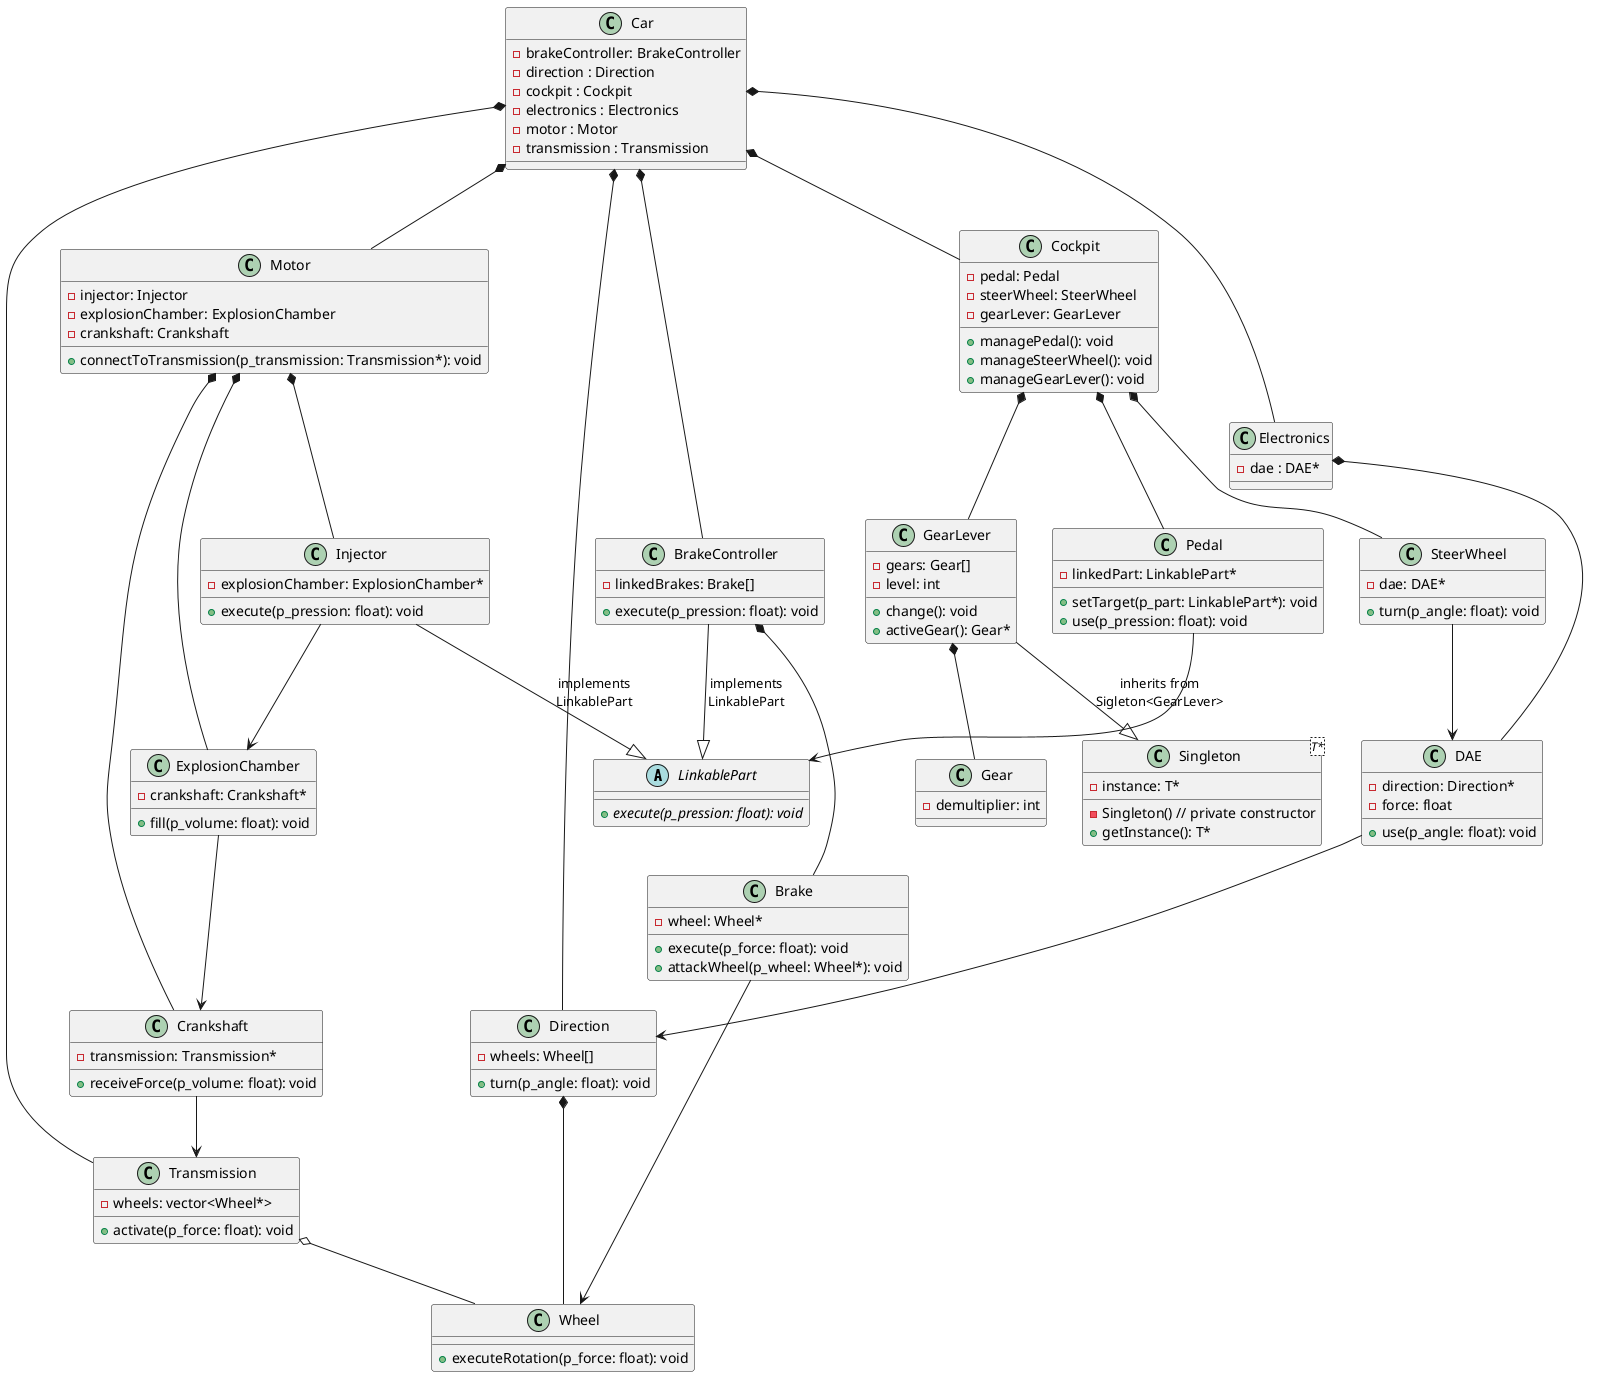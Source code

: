 @startuml Subject

abstract class LinkablePart {
    + {abstract} execute(p_pression: float): void
}
class Wheel {
    + executeRotation(p_force: float): void
}
class Gear {
    - demultiplier: int
}

class "Singleton<T*>" as Singleton{
    - instance: T*
    - Singleton() // private constructor
    + getInstance(): T*
}


class GearLever{
    - gears: Gear[]
    - level: int
    + change(): void
    + activeGear(): Gear*
}

class Transmission {
    -wheels: vector<Wheel*>
    +activate(p_force: float): void
}

class Crankshaft {
    - transmission: Transmission*
    + receiveForce(p_volume: float): void
}

class ExplosionChamber{
    - crankshaft: Crankshaft*
    + fill(p_volume: float): void
}

class Injector {
    - explosionChamber: ExplosionChamber*
    + execute(p_pression: float): void
}

class Motor {
    - injector: Injector
    - explosionChamber: ExplosionChamber
    - crankshaft: Crankshaft
    + connectToTransmission(p_transmission: Transmission*): void
}

class Pedal {
    - linkedPart: LinkablePart*
    + setTarget(p_part: LinkablePart*): void
    + use(p_pression: float): void
}

class Direction{
    - wheels: Wheel[]
    + turn(p_angle: float): void
}

class DAE {
    - direction: Direction*
    - force: float
    + use(p_angle: float): void 
}

class SteerWheel{
    - dae: DAE*
    + turn(p_angle: float): void
}

class Brake {
    - wheel: Wheel*
    + execute(p_force: float): void
    + attackWheel(p_wheel: Wheel*): void
}

class BrakeController{
    - linkedBrakes: Brake[]
    + execute(p_pression: float): void
}

class Cockpit {
    - pedal: Pedal
    - steerWheel: SteerWheel
    - gearLever: GearLever
    + managePedal(): void
    + manageSteerWheel(): void
    + manageGearLever(): void
}

class Electronics {
    - dae : DAE*
}

class Car {
    - brakeController: BrakeController
    - direction : Direction
    - cockpit : Cockpit
    - electronics : Electronics
    - motor : Motor
    - transmission : Transmission
}

/' Inheritance and Implementation '/
GearLever --|> Singleton: inherits from\nSigleton<GearLever>
Injector--|> LinkablePart: implements\nLinkablePart
BrakeController --|> LinkablePart: implements\nLinkablePart


/' Composition and Aggregation '/
Car *-- BrakeController
Car *-- Direction
Car *-- Transmission
Car *-- Motor
Car *-- Electronics
Car *-- Cockpit

Motor *-- Injector
Motor *-- ExplosionChamber
Motor *-- Crankshaft


Cockpit *-- Pedal
Cockpit *-- SteerWheel
Cockpit *-- GearLever


GearLever *-- Gear
Direction *-- Wheel
BrakeController *-- Brake
Electronics *-- DAE

/' Associations '/
Transmission o-- Wheel

/' Dependencies '/
Crankshaft --> Transmission
ExplosionChamber --> Crankshaft
Injector --> ExplosionChamber
Pedal --> LinkablePart
Brake --> Wheel
SteerWheel --> DAE
DAE --> Direction


@enduml 